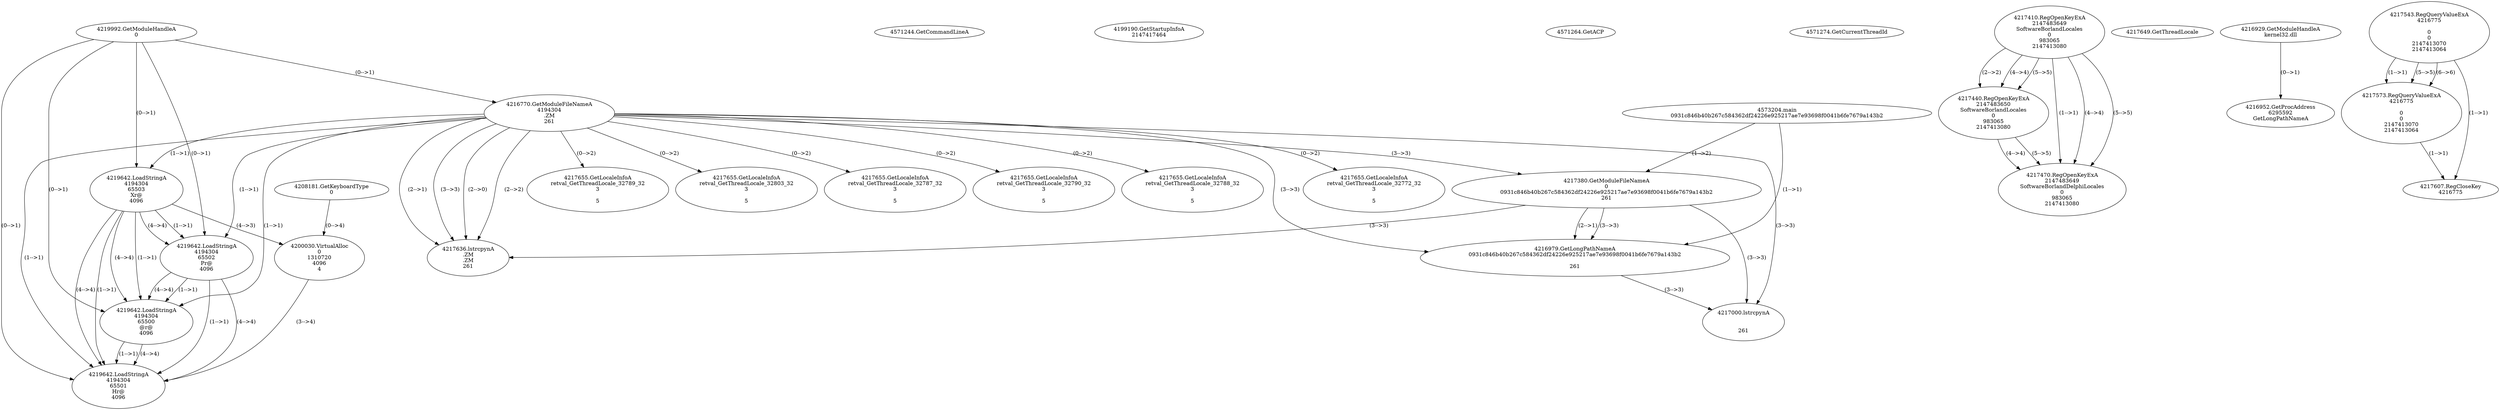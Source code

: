 // Global SCDG with merge call
digraph {
	0 [label="4573204.main
0931c846b40b267c584362df24226e925217ae7e93698f0041b6fe7679a143b2"]
	1 [label="4219992.GetModuleHandleA
0"]
	2 [label="4208181.GetKeyboardType
0"]
	3 [label="4571244.GetCommandLineA
"]
	4 [label="4199190.GetStartupInfoA
2147417464"]
	5 [label="4571264.GetACP
"]
	6 [label="4571274.GetCurrentThreadId
"]
	7 [label="4216770.GetModuleFileNameA
4194304
.ZM
261"]
	1 -> 7 [label="(0-->1)"]
	8 [label="4217380.GetModuleFileNameA
0
0931c846b40b267c584362df24226e925217ae7e93698f0041b6fe7679a143b2
261"]
	0 -> 8 [label="(1-->2)"]
	7 -> 8 [label="(3-->3)"]
	9 [label="4217410.RegOpenKeyExA
2147483649
Software\Borland\Locales
0
983065
2147413080"]
	10 [label="4217440.RegOpenKeyExA
2147483650
Software\Borland\Locales
0
983065
2147413080"]
	9 -> 10 [label="(2-->2)"]
	9 -> 10 [label="(4-->4)"]
	9 -> 10 [label="(5-->5)"]
	11 [label="4217470.RegOpenKeyExA
2147483649
Software\Borland\Delphi\Locales
0
983065
2147413080"]
	9 -> 11 [label="(1-->1)"]
	9 -> 11 [label="(4-->4)"]
	10 -> 11 [label="(4-->4)"]
	9 -> 11 [label="(5-->5)"]
	10 -> 11 [label="(5-->5)"]
	12 [label="4217636.lstrcpynA
.ZM
.ZM
261"]
	7 -> 12 [label="(2-->1)"]
	7 -> 12 [label="(2-->2)"]
	7 -> 12 [label="(3-->3)"]
	8 -> 12 [label="(3-->3)"]
	7 -> 12 [label="(2-->0)"]
	13 [label="4217649.GetThreadLocale
"]
	14 [label="4217655.GetLocaleInfoA
retval_GetThreadLocale_32772_32
3

5"]
	7 -> 14 [label="(0-->2)"]
	15 [label="4219642.LoadStringA
4194304
65503
Xr@
4096"]
	1 -> 15 [label="(0-->1)"]
	7 -> 15 [label="(1-->1)"]
	16 [label="4200030.VirtualAlloc
0
1310720
4096
4"]
	15 -> 16 [label="(4-->3)"]
	2 -> 16 [label="(0-->4)"]
	17 [label="4216929.GetModuleHandleA
kernel32.dll"]
	18 [label="4216952.GetProcAddress
6295592
GetLongPathNameA"]
	17 -> 18 [label="(0-->1)"]
	19 [label="4216979.GetLongPathNameA
0931c846b40b267c584362df24226e925217ae7e93698f0041b6fe7679a143b2

261"]
	0 -> 19 [label="(1-->1)"]
	8 -> 19 [label="(2-->1)"]
	7 -> 19 [label="(3-->3)"]
	8 -> 19 [label="(3-->3)"]
	20 [label="4217000.lstrcpynA


261"]
	7 -> 20 [label="(3-->3)"]
	8 -> 20 [label="(3-->3)"]
	19 -> 20 [label="(3-->3)"]
	21 [label="4217543.RegQueryValueExA
4216775

0
0
2147413070
2147413064"]
	22 [label="4217573.RegQueryValueExA
4216775

0
0
2147413070
2147413064"]
	21 -> 22 [label="(1-->1)"]
	21 -> 22 [label="(5-->5)"]
	21 -> 22 [label="(6-->6)"]
	23 [label="4217607.RegCloseKey
4216775"]
	21 -> 23 [label="(1-->1)"]
	22 -> 23 [label="(1-->1)"]
	24 [label="4217655.GetLocaleInfoA
retval_GetThreadLocale_32789_32
3

5"]
	7 -> 24 [label="(0-->2)"]
	25 [label="4217655.GetLocaleInfoA
retval_GetThreadLocale_32803_32
3

5"]
	7 -> 25 [label="(0-->2)"]
	26 [label="4219642.LoadStringA
4194304
65502
Pr@
4096"]
	1 -> 26 [label="(0-->1)"]
	7 -> 26 [label="(1-->1)"]
	15 -> 26 [label="(1-->1)"]
	15 -> 26 [label="(4-->4)"]
	27 [label="4217655.GetLocaleInfoA
retval_GetThreadLocale_32787_32
3

5"]
	7 -> 27 [label="(0-->2)"]
	28 [label="4217655.GetLocaleInfoA
retval_GetThreadLocale_32790_32
3

5"]
	7 -> 28 [label="(0-->2)"]
	29 [label="4219642.LoadStringA
4194304
65500
@r@
4096"]
	1 -> 29 [label="(0-->1)"]
	7 -> 29 [label="(1-->1)"]
	15 -> 29 [label="(1-->1)"]
	26 -> 29 [label="(1-->1)"]
	15 -> 29 [label="(4-->4)"]
	26 -> 29 [label="(4-->4)"]
	30 [label="4217655.GetLocaleInfoA
retval_GetThreadLocale_32788_32
3

5"]
	7 -> 30 [label="(0-->2)"]
	31 [label="4219642.LoadStringA
4194304
65501
Hr@
4096"]
	1 -> 31 [label="(0-->1)"]
	7 -> 31 [label="(1-->1)"]
	15 -> 31 [label="(1-->1)"]
	26 -> 31 [label="(1-->1)"]
	29 -> 31 [label="(1-->1)"]
	15 -> 31 [label="(4-->4)"]
	16 -> 31 [label="(3-->4)"]
	26 -> 31 [label="(4-->4)"]
	29 -> 31 [label="(4-->4)"]
}
